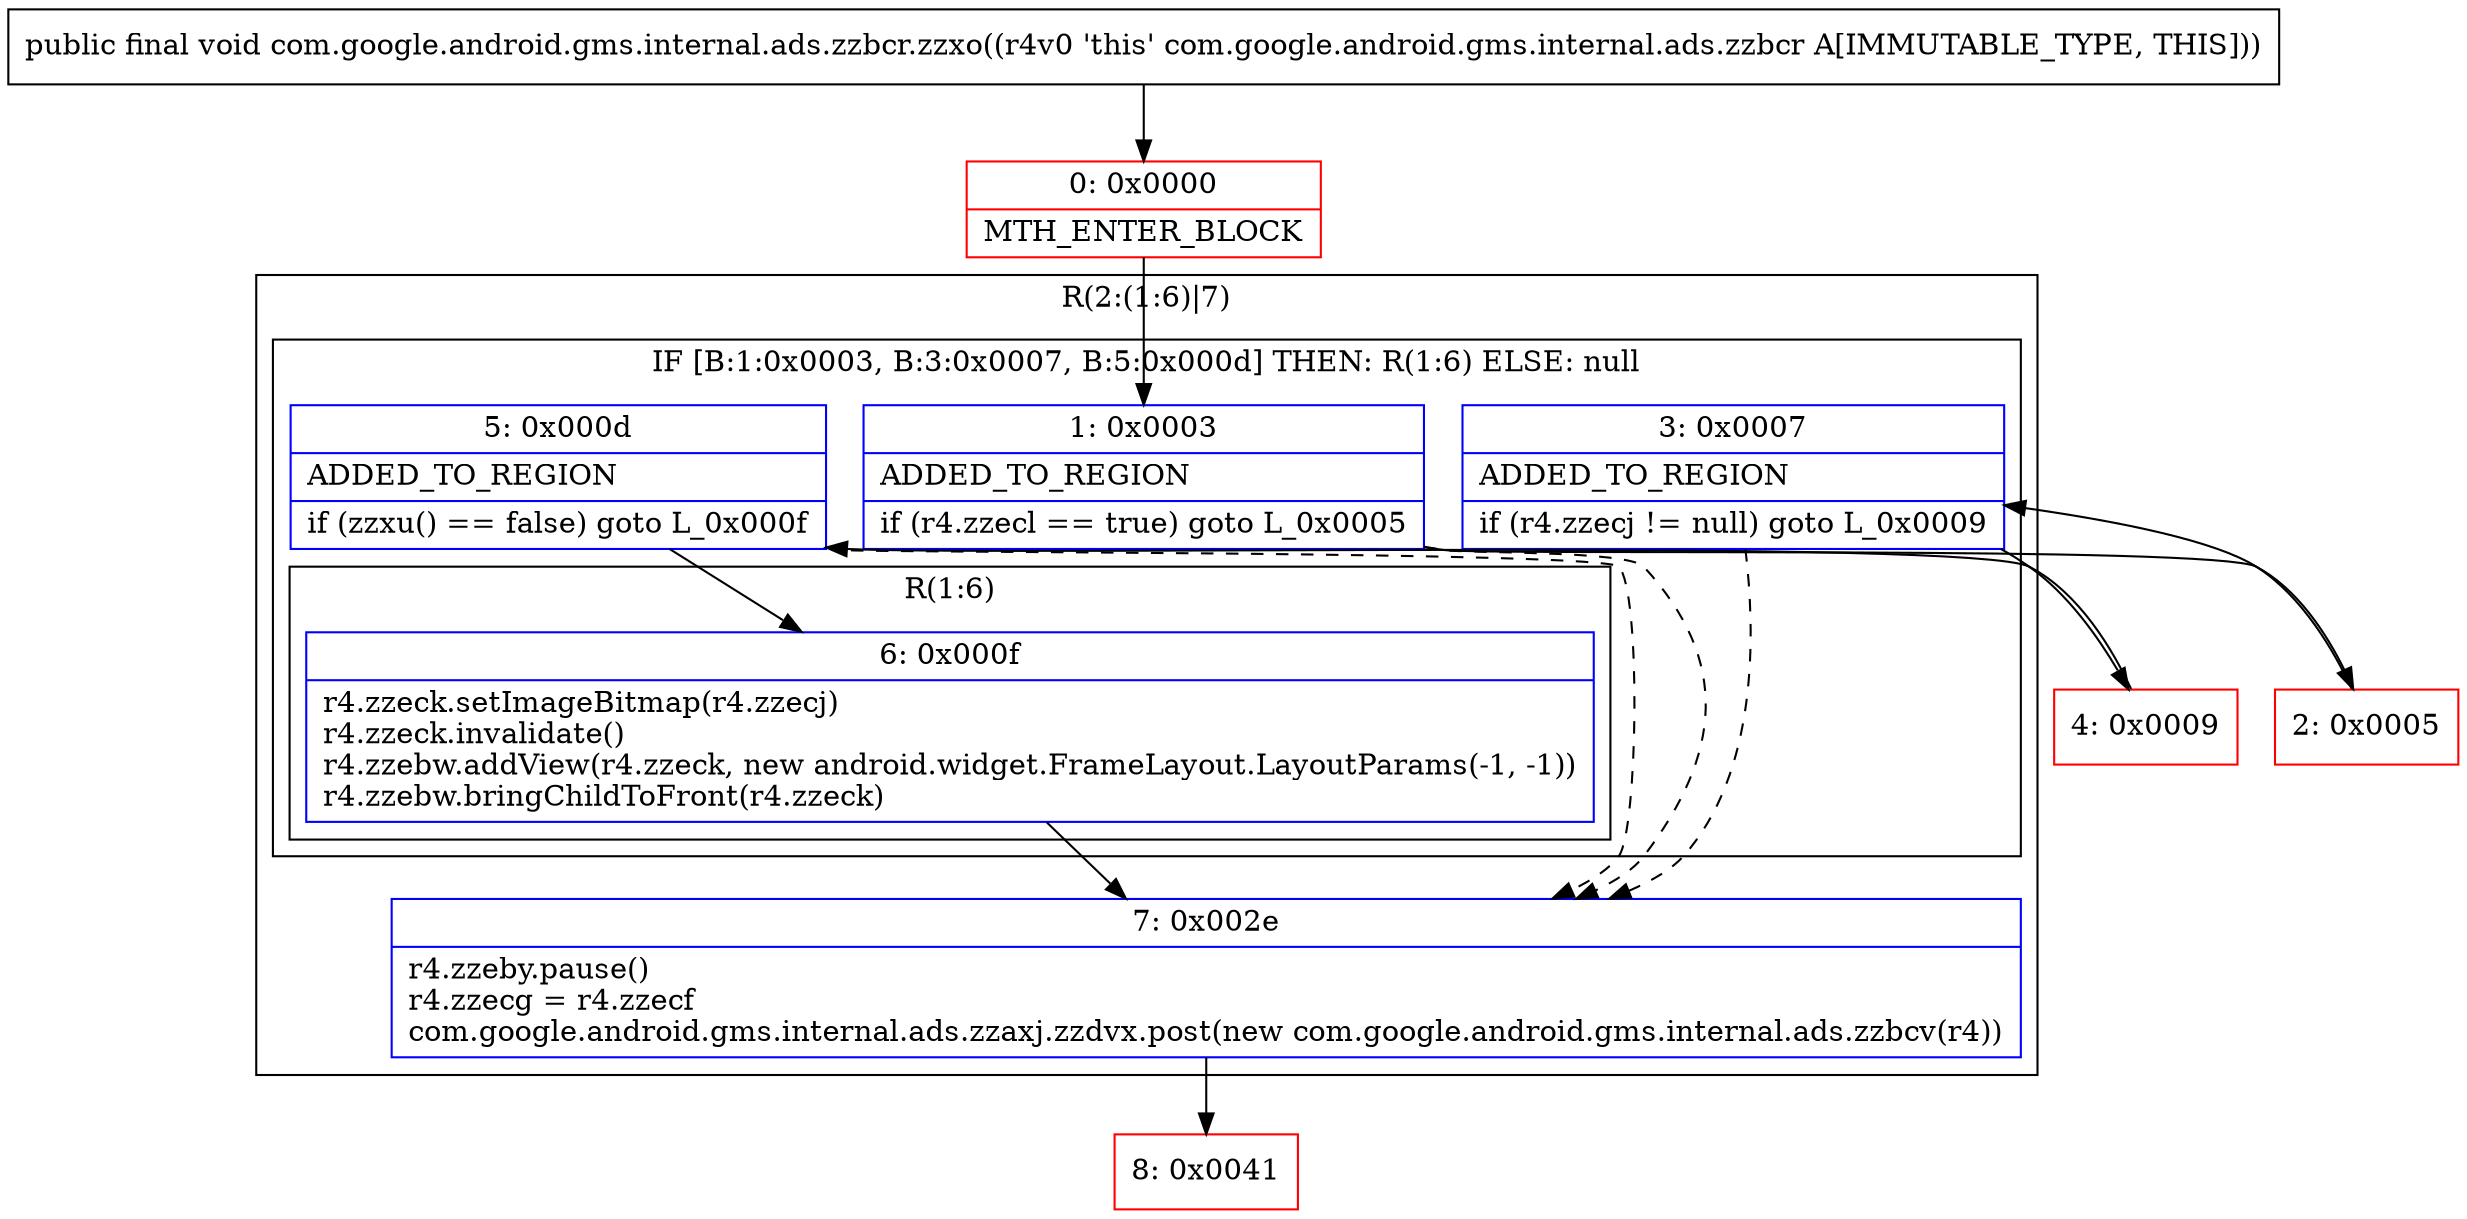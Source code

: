 digraph "CFG forcom.google.android.gms.internal.ads.zzbcr.zzxo()V" {
subgraph cluster_Region_1725680252 {
label = "R(2:(1:6)|7)";
node [shape=record,color=blue];
subgraph cluster_IfRegion_1351939460 {
label = "IF [B:1:0x0003, B:3:0x0007, B:5:0x000d] THEN: R(1:6) ELSE: null";
node [shape=record,color=blue];
Node_1 [shape=record,label="{1\:\ 0x0003|ADDED_TO_REGION\l|if (r4.zzecl == true) goto L_0x0005\l}"];
Node_3 [shape=record,label="{3\:\ 0x0007|ADDED_TO_REGION\l|if (r4.zzecj != null) goto L_0x0009\l}"];
Node_5 [shape=record,label="{5\:\ 0x000d|ADDED_TO_REGION\l|if (zzxu() == false) goto L_0x000f\l}"];
subgraph cluster_Region_1234198262 {
label = "R(1:6)";
node [shape=record,color=blue];
Node_6 [shape=record,label="{6\:\ 0x000f|r4.zzeck.setImageBitmap(r4.zzecj)\lr4.zzeck.invalidate()\lr4.zzebw.addView(r4.zzeck, new android.widget.FrameLayout.LayoutParams(\-1, \-1))\lr4.zzebw.bringChildToFront(r4.zzeck)\l}"];
}
}
Node_7 [shape=record,label="{7\:\ 0x002e|r4.zzeby.pause()\lr4.zzecg = r4.zzecf\lcom.google.android.gms.internal.ads.zzaxj.zzdvx.post(new com.google.android.gms.internal.ads.zzbcv(r4))\l}"];
}
Node_0 [shape=record,color=red,label="{0\:\ 0x0000|MTH_ENTER_BLOCK\l}"];
Node_2 [shape=record,color=red,label="{2\:\ 0x0005}"];
Node_4 [shape=record,color=red,label="{4\:\ 0x0009}"];
Node_8 [shape=record,color=red,label="{8\:\ 0x0041}"];
MethodNode[shape=record,label="{public final void com.google.android.gms.internal.ads.zzbcr.zzxo((r4v0 'this' com.google.android.gms.internal.ads.zzbcr A[IMMUTABLE_TYPE, THIS])) }"];
MethodNode -> Node_0;
Node_1 -> Node_2;
Node_1 -> Node_7[style=dashed];
Node_3 -> Node_4;
Node_3 -> Node_7[style=dashed];
Node_5 -> Node_6;
Node_5 -> Node_7[style=dashed];
Node_6 -> Node_7;
Node_7 -> Node_8;
Node_0 -> Node_1;
Node_2 -> Node_3;
Node_4 -> Node_5;
}

